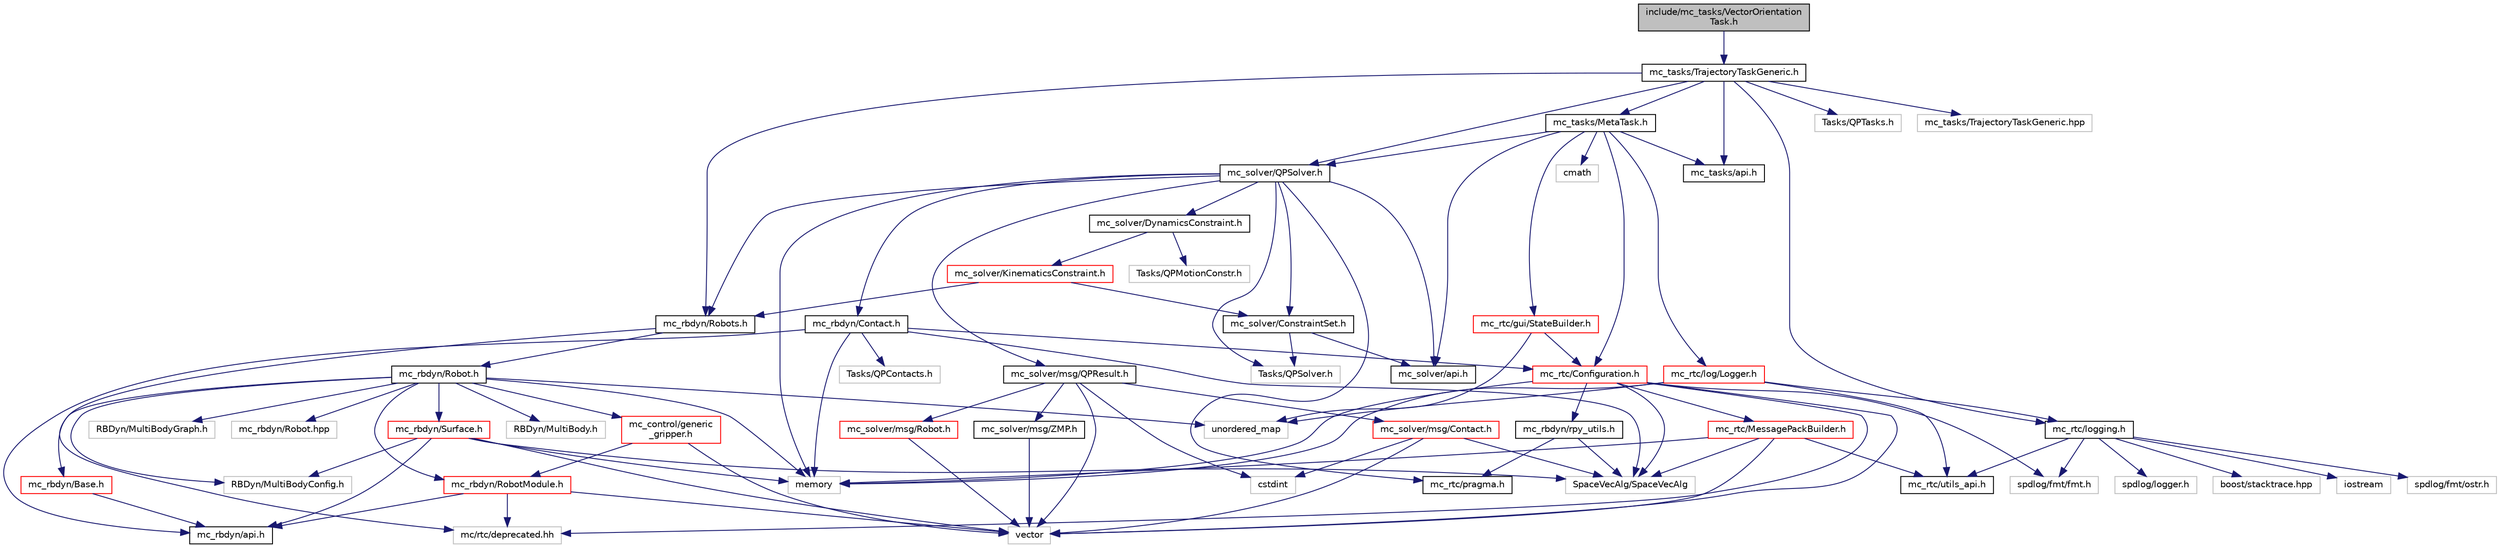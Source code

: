 digraph "include/mc_tasks/VectorOrientationTask.h"
{
 // INTERACTIVE_SVG=YES
  edge [fontname="Helvetica",fontsize="10",labelfontname="Helvetica",labelfontsize="10"];
  node [fontname="Helvetica",fontsize="10",shape=record];
  Node0 [label="include/mc_tasks/VectorOrientation\lTask.h",height=0.2,width=0.4,color="black", fillcolor="grey75", style="filled", fontcolor="black"];
  Node0 -> Node1 [color="midnightblue",fontsize="10",style="solid",fontname="Helvetica"];
  Node1 [label="mc_tasks/TrajectoryTaskGeneric.h",height=0.2,width=0.4,color="black", fillcolor="white", style="filled",URL="$TrajectoryTaskGeneric_8h.html"];
  Node1 -> Node2 [color="midnightblue",fontsize="10",style="solid",fontname="Helvetica"];
  Node2 [label="mc_rbdyn/Robots.h",height=0.2,width=0.4,color="black", fillcolor="white", style="filled",URL="$Robots_8h.html"];
  Node2 -> Node3 [color="midnightblue",fontsize="10",style="solid",fontname="Helvetica"];
  Node3 [label="mc_rbdyn/Robot.h",height=0.2,width=0.4,color="black", fillcolor="white", style="filled",URL="$mc__rbdyn_2Robot_8h.html"];
  Node3 -> Node4 [color="midnightblue",fontsize="10",style="solid",fontname="Helvetica"];
  Node4 [label="mc_rbdyn/Base.h",height=0.2,width=0.4,color="red", fillcolor="white", style="filled",URL="$Base_8h.html"];
  Node4 -> Node5 [color="midnightblue",fontsize="10",style="solid",fontname="Helvetica"];
  Node5 [label="mc_rbdyn/api.h",height=0.2,width=0.4,color="black", fillcolor="white", style="filled",URL="$mc__rbdyn_2api_8h.html"];
  Node3 -> Node8 [color="midnightblue",fontsize="10",style="solid",fontname="Helvetica"];
  Node8 [label="mc_rbdyn/RobotModule.h",height=0.2,width=0.4,color="red", fillcolor="white", style="filled",URL="$RobotModule_8h.html"];
  Node8 -> Node5 [color="midnightblue",fontsize="10",style="solid",fontname="Helvetica"];
  Node8 -> Node13 [color="midnightblue",fontsize="10",style="solid",fontname="Helvetica"];
  Node13 [label="mc/rtc/deprecated.hh",height=0.2,width=0.4,color="grey75", fillcolor="white", style="filled"];
  Node8 -> Node25 [color="midnightblue",fontsize="10",style="solid",fontname="Helvetica"];
  Node25 [label="vector",height=0.2,width=0.4,color="grey75", fillcolor="white", style="filled"];
  Node3 -> Node46 [color="midnightblue",fontsize="10",style="solid",fontname="Helvetica"];
  Node46 [label="mc_rbdyn/Surface.h",height=0.2,width=0.4,color="red", fillcolor="white", style="filled",URL="$Surface_8h.html"];
  Node46 -> Node5 [color="midnightblue",fontsize="10",style="solid",fontname="Helvetica"];
  Node46 -> Node47 [color="midnightblue",fontsize="10",style="solid",fontname="Helvetica"];
  Node47 [label="RBDyn/MultiBodyConfig.h",height=0.2,width=0.4,color="grey75", fillcolor="white", style="filled"];
  Node46 -> Node11 [color="midnightblue",fontsize="10",style="solid",fontname="Helvetica"];
  Node11 [label="SpaceVecAlg/SpaceVecAlg",height=0.2,width=0.4,color="grey75", fillcolor="white", style="filled"];
  Node46 -> Node12 [color="midnightblue",fontsize="10",style="solid",fontname="Helvetica"];
  Node12 [label="memory",height=0.2,width=0.4,color="grey75", fillcolor="white", style="filled"];
  Node46 -> Node25 [color="midnightblue",fontsize="10",style="solid",fontname="Helvetica"];
  Node3 -> Node48 [color="midnightblue",fontsize="10",style="solid",fontname="Helvetica"];
  Node48 [label="mc_control/generic\l_gripper.h",height=0.2,width=0.4,color="red", fillcolor="white", style="filled",URL="$generic__gripper_8h.html"];
  Node48 -> Node8 [color="midnightblue",fontsize="10",style="solid",fontname="Helvetica"];
  Node48 -> Node25 [color="midnightblue",fontsize="10",style="solid",fontname="Helvetica"];
  Node3 -> Node50 [color="midnightblue",fontsize="10",style="solid",fontname="Helvetica"];
  Node50 [label="RBDyn/MultiBody.h",height=0.2,width=0.4,color="grey75", fillcolor="white", style="filled"];
  Node3 -> Node47 [color="midnightblue",fontsize="10",style="solid",fontname="Helvetica"];
  Node3 -> Node51 [color="midnightblue",fontsize="10",style="solid",fontname="Helvetica"];
  Node51 [label="RBDyn/MultiBodyGraph.h",height=0.2,width=0.4,color="grey75", fillcolor="white", style="filled"];
  Node3 -> Node12 [color="midnightblue",fontsize="10",style="solid",fontname="Helvetica"];
  Node3 -> Node52 [color="midnightblue",fontsize="10",style="solid",fontname="Helvetica"];
  Node52 [label="unordered_map",height=0.2,width=0.4,color="grey75", fillcolor="white", style="filled"];
  Node3 -> Node53 [color="midnightblue",fontsize="10",style="solid",fontname="Helvetica"];
  Node53 [label="mc_rbdyn/Robot.hpp",height=0.2,width=0.4,color="grey75", fillcolor="white", style="filled"];
  Node2 -> Node13 [color="midnightblue",fontsize="10",style="solid",fontname="Helvetica"];
  Node1 -> Node36 [color="midnightblue",fontsize="10",style="solid",fontname="Helvetica"];
  Node36 [label="mc_rtc/logging.h",height=0.2,width=0.4,color="black", fillcolor="white", style="filled",URL="$logging_8h.html"];
  Node36 -> Node19 [color="midnightblue",fontsize="10",style="solid",fontname="Helvetica"];
  Node19 [label="mc_rtc/utils_api.h",height=0.2,width=0.4,color="black", fillcolor="white", style="filled",URL="$utils__api_8h.html"];
  Node36 -> Node37 [color="midnightblue",fontsize="10",style="solid",fontname="Helvetica"];
  Node37 [label="iostream",height=0.2,width=0.4,color="grey75", fillcolor="white", style="filled"];
  Node36 -> Node28 [color="midnightblue",fontsize="10",style="solid",fontname="Helvetica"];
  Node28 [label="spdlog/fmt/fmt.h",height=0.2,width=0.4,color="grey75", fillcolor="white", style="filled"];
  Node36 -> Node38 [color="midnightblue",fontsize="10",style="solid",fontname="Helvetica"];
  Node38 [label="spdlog/fmt/ostr.h",height=0.2,width=0.4,color="grey75", fillcolor="white", style="filled"];
  Node36 -> Node39 [color="midnightblue",fontsize="10",style="solid",fontname="Helvetica"];
  Node39 [label="spdlog/logger.h",height=0.2,width=0.4,color="grey75", fillcolor="white", style="filled"];
  Node36 -> Node40 [color="midnightblue",fontsize="10",style="solid",fontname="Helvetica"];
  Node40 [label="boost/stacktrace.hpp",height=0.2,width=0.4,color="grey75", fillcolor="white", style="filled"];
  Node1 -> Node54 [color="midnightblue",fontsize="10",style="solid",fontname="Helvetica"];
  Node54 [label="mc_solver/QPSolver.h",height=0.2,width=0.4,color="black", fillcolor="white", style="filled",URL="$QPSolver_8h.html"];
  Node54 -> Node55 [color="midnightblue",fontsize="10",style="solid",fontname="Helvetica"];
  Node55 [label="mc_rbdyn/Contact.h",height=0.2,width=0.4,color="black", fillcolor="white", style="filled",URL="$mc__rbdyn_2Contact_8h.html"];
  Node55 -> Node5 [color="midnightblue",fontsize="10",style="solid",fontname="Helvetica"];
  Node55 -> Node17 [color="midnightblue",fontsize="10",style="solid",fontname="Helvetica"];
  Node17 [label="mc_rtc/Configuration.h",height=0.2,width=0.4,color="red", fillcolor="white", style="filled",URL="$mc__rtc_2Configuration_8h.html"];
  Node17 -> Node18 [color="midnightblue",fontsize="10",style="solid",fontname="Helvetica"];
  Node18 [label="mc_rtc/MessagePackBuilder.h",height=0.2,width=0.4,color="red", fillcolor="white", style="filled",URL="$MessagePackBuilder_8h.html"];
  Node18 -> Node19 [color="midnightblue",fontsize="10",style="solid",fontname="Helvetica"];
  Node18 -> Node11 [color="midnightblue",fontsize="10",style="solid",fontname="Helvetica"];
  Node18 -> Node12 [color="midnightblue",fontsize="10",style="solid",fontname="Helvetica"];
  Node18 -> Node25 [color="midnightblue",fontsize="10",style="solid",fontname="Helvetica"];
  Node17 -> Node11 [color="midnightblue",fontsize="10",style="solid",fontname="Helvetica"];
  Node17 -> Node26 [color="midnightblue",fontsize="10",style="solid",fontname="Helvetica"];
  Node26 [label="mc_rbdyn/rpy_utils.h",height=0.2,width=0.4,color="black", fillcolor="white", style="filled",URL="$rpy__utils_8h.html"];
  Node26 -> Node27 [color="midnightblue",fontsize="10",style="solid",fontname="Helvetica"];
  Node27 [label="mc_rtc/pragma.h",height=0.2,width=0.4,color="black", fillcolor="white", style="filled",URL="$pragma_8h.html"];
  Node26 -> Node11 [color="midnightblue",fontsize="10",style="solid",fontname="Helvetica"];
  Node17 -> Node13 [color="midnightblue",fontsize="10",style="solid",fontname="Helvetica"];
  Node17 -> Node12 [color="midnightblue",fontsize="10",style="solid",fontname="Helvetica"];
  Node17 -> Node28 [color="midnightblue",fontsize="10",style="solid",fontname="Helvetica"];
  Node17 -> Node25 [color="midnightblue",fontsize="10",style="solid",fontname="Helvetica"];
  Node55 -> Node56 [color="midnightblue",fontsize="10",style="solid",fontname="Helvetica"];
  Node56 [label="Tasks/QPContacts.h",height=0.2,width=0.4,color="grey75", fillcolor="white", style="filled"];
  Node55 -> Node11 [color="midnightblue",fontsize="10",style="solid",fontname="Helvetica"];
  Node55 -> Node12 [color="midnightblue",fontsize="10",style="solid",fontname="Helvetica"];
  Node54 -> Node2 [color="midnightblue",fontsize="10",style="solid",fontname="Helvetica"];
  Node54 -> Node27 [color="midnightblue",fontsize="10",style="solid",fontname="Helvetica"];
  Node54 -> Node57 [color="midnightblue",fontsize="10",style="solid",fontname="Helvetica"];
  Node57 [label="mc_solver/ConstraintSet.h",height=0.2,width=0.4,color="black", fillcolor="white", style="filled",URL="$ConstraintSet_8h.html"];
  Node57 -> Node58 [color="midnightblue",fontsize="10",style="solid",fontname="Helvetica"];
  Node58 [label="mc_solver/api.h",height=0.2,width=0.4,color="black", fillcolor="white", style="filled",URL="$mc__solver_2api_8h.html"];
  Node57 -> Node59 [color="midnightblue",fontsize="10",style="solid",fontname="Helvetica"];
  Node59 [label="Tasks/QPSolver.h",height=0.2,width=0.4,color="grey75", fillcolor="white", style="filled"];
  Node54 -> Node60 [color="midnightblue",fontsize="10",style="solid",fontname="Helvetica"];
  Node60 [label="mc_solver/DynamicsConstraint.h",height=0.2,width=0.4,color="black", fillcolor="white", style="filled",URL="$DynamicsConstraint_8h.html"];
  Node60 -> Node61 [color="midnightblue",fontsize="10",style="solid",fontname="Helvetica"];
  Node61 [label="mc_solver/KinematicsConstraint.h",height=0.2,width=0.4,color="red", fillcolor="white", style="filled",URL="$KinematicsConstraint_8h.html"];
  Node61 -> Node2 [color="midnightblue",fontsize="10",style="solid",fontname="Helvetica"];
  Node61 -> Node57 [color="midnightblue",fontsize="10",style="solid",fontname="Helvetica"];
  Node60 -> Node63 [color="midnightblue",fontsize="10",style="solid",fontname="Helvetica"];
  Node63 [label="Tasks/QPMotionConstr.h",height=0.2,width=0.4,color="grey75", fillcolor="white", style="filled"];
  Node54 -> Node58 [color="midnightblue",fontsize="10",style="solid",fontname="Helvetica"];
  Node54 -> Node64 [color="midnightblue",fontsize="10",style="solid",fontname="Helvetica"];
  Node64 [label="mc_solver/msg/QPResult.h",height=0.2,width=0.4,color="black", fillcolor="white", style="filled",URL="$QPResult_8h.html"];
  Node64 -> Node65 [color="midnightblue",fontsize="10",style="solid",fontname="Helvetica"];
  Node65 [label="mc_solver/msg/Contact.h",height=0.2,width=0.4,color="red", fillcolor="white", style="filled",URL="$mc__solver_2msg_2Contact_8h.html"];
  Node65 -> Node11 [color="midnightblue",fontsize="10",style="solid",fontname="Helvetica"];
  Node65 -> Node66 [color="midnightblue",fontsize="10",style="solid",fontname="Helvetica"];
  Node66 [label="cstdint",height=0.2,width=0.4,color="grey75", fillcolor="white", style="filled"];
  Node65 -> Node25 [color="midnightblue",fontsize="10",style="solid",fontname="Helvetica"];
  Node64 -> Node67 [color="midnightblue",fontsize="10",style="solid",fontname="Helvetica"];
  Node67 [label="mc_solver/msg/Robot.h",height=0.2,width=0.4,color="red", fillcolor="white", style="filled",URL="$mc__solver_2msg_2Robot_8h.html"];
  Node67 -> Node25 [color="midnightblue",fontsize="10",style="solid",fontname="Helvetica"];
  Node64 -> Node68 [color="midnightblue",fontsize="10",style="solid",fontname="Helvetica"];
  Node68 [label="mc_solver/msg/ZMP.h",height=0.2,width=0.4,color="black", fillcolor="white", style="filled",URL="$mc__solver_2msg_2ZMP_8h.html"];
  Node68 -> Node25 [color="midnightblue",fontsize="10",style="solid",fontname="Helvetica"];
  Node64 -> Node66 [color="midnightblue",fontsize="10",style="solid",fontname="Helvetica"];
  Node64 -> Node25 [color="midnightblue",fontsize="10",style="solid",fontname="Helvetica"];
  Node54 -> Node59 [color="midnightblue",fontsize="10",style="solid",fontname="Helvetica"];
  Node54 -> Node12 [color="midnightblue",fontsize="10",style="solid",fontname="Helvetica"];
  Node1 -> Node69 [color="midnightblue",fontsize="10",style="solid",fontname="Helvetica"];
  Node69 [label="mc_tasks/MetaTask.h",height=0.2,width=0.4,color="black", fillcolor="white", style="filled",URL="$MetaTask_8h.html"];
  Node69 -> Node17 [color="midnightblue",fontsize="10",style="solid",fontname="Helvetica"];
  Node69 -> Node70 [color="midnightblue",fontsize="10",style="solid",fontname="Helvetica"];
  Node70 [label="mc_rtc/gui/StateBuilder.h",height=0.2,width=0.4,color="red", fillcolor="white", style="filled",URL="$StateBuilder_8h.html"];
  Node70 -> Node17 [color="midnightblue",fontsize="10",style="solid",fontname="Helvetica"];
  Node70 -> Node52 [color="midnightblue",fontsize="10",style="solid",fontname="Helvetica"];
  Node69 -> Node85 [color="midnightblue",fontsize="10",style="solid",fontname="Helvetica"];
  Node85 [label="mc_rtc/log/Logger.h",height=0.2,width=0.4,color="red", fillcolor="white", style="filled",URL="$Logger_8h.html"];
  Node85 -> Node36 [color="midnightblue",fontsize="10",style="solid",fontname="Helvetica"];
  Node85 -> Node19 [color="midnightblue",fontsize="10",style="solid",fontname="Helvetica"];
  Node85 -> Node12 [color="midnightblue",fontsize="10",style="solid",fontname="Helvetica"];
  Node85 -> Node52 [color="midnightblue",fontsize="10",style="solid",fontname="Helvetica"];
  Node69 -> Node54 [color="midnightblue",fontsize="10",style="solid",fontname="Helvetica"];
  Node69 -> Node58 [color="midnightblue",fontsize="10",style="solid",fontname="Helvetica"];
  Node69 -> Node87 [color="midnightblue",fontsize="10",style="solid",fontname="Helvetica"];
  Node87 [label="mc_tasks/api.h",height=0.2,width=0.4,color="black", fillcolor="white", style="filled",URL="$mc__tasks_2api_8h.html"];
  Node69 -> Node88 [color="midnightblue",fontsize="10",style="solid",fontname="Helvetica"];
  Node88 [label="cmath",height=0.2,width=0.4,color="grey75", fillcolor="white", style="filled"];
  Node1 -> Node87 [color="midnightblue",fontsize="10",style="solid",fontname="Helvetica"];
  Node1 -> Node89 [color="midnightblue",fontsize="10",style="solid",fontname="Helvetica"];
  Node89 [label="Tasks/QPTasks.h",height=0.2,width=0.4,color="grey75", fillcolor="white", style="filled"];
  Node1 -> Node90 [color="midnightblue",fontsize="10",style="solid",fontname="Helvetica"];
  Node90 [label="mc_tasks/TrajectoryTaskGeneric.hpp",height=0.2,width=0.4,color="grey75", fillcolor="white", style="filled"];
}
